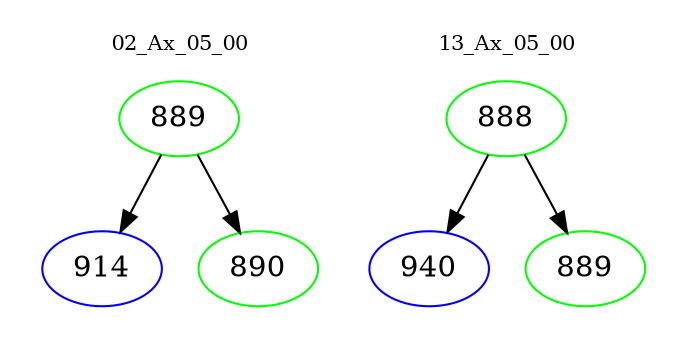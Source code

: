 digraph{
subgraph cluster_0 {
color = white
label = "02_Ax_05_00";
fontsize=10;
T0_889 [label="889", color="green"]
T0_889 -> T0_914 [color="black"]
T0_914 [label="914", color="blue"]
T0_889 -> T0_890 [color="black"]
T0_890 [label="890", color="green"]
}
subgraph cluster_1 {
color = white
label = "13_Ax_05_00";
fontsize=10;
T1_888 [label="888", color="green"]
T1_888 -> T1_940 [color="black"]
T1_940 [label="940", color="blue"]
T1_888 -> T1_889 [color="black"]
T1_889 [label="889", color="green"]
}
}
